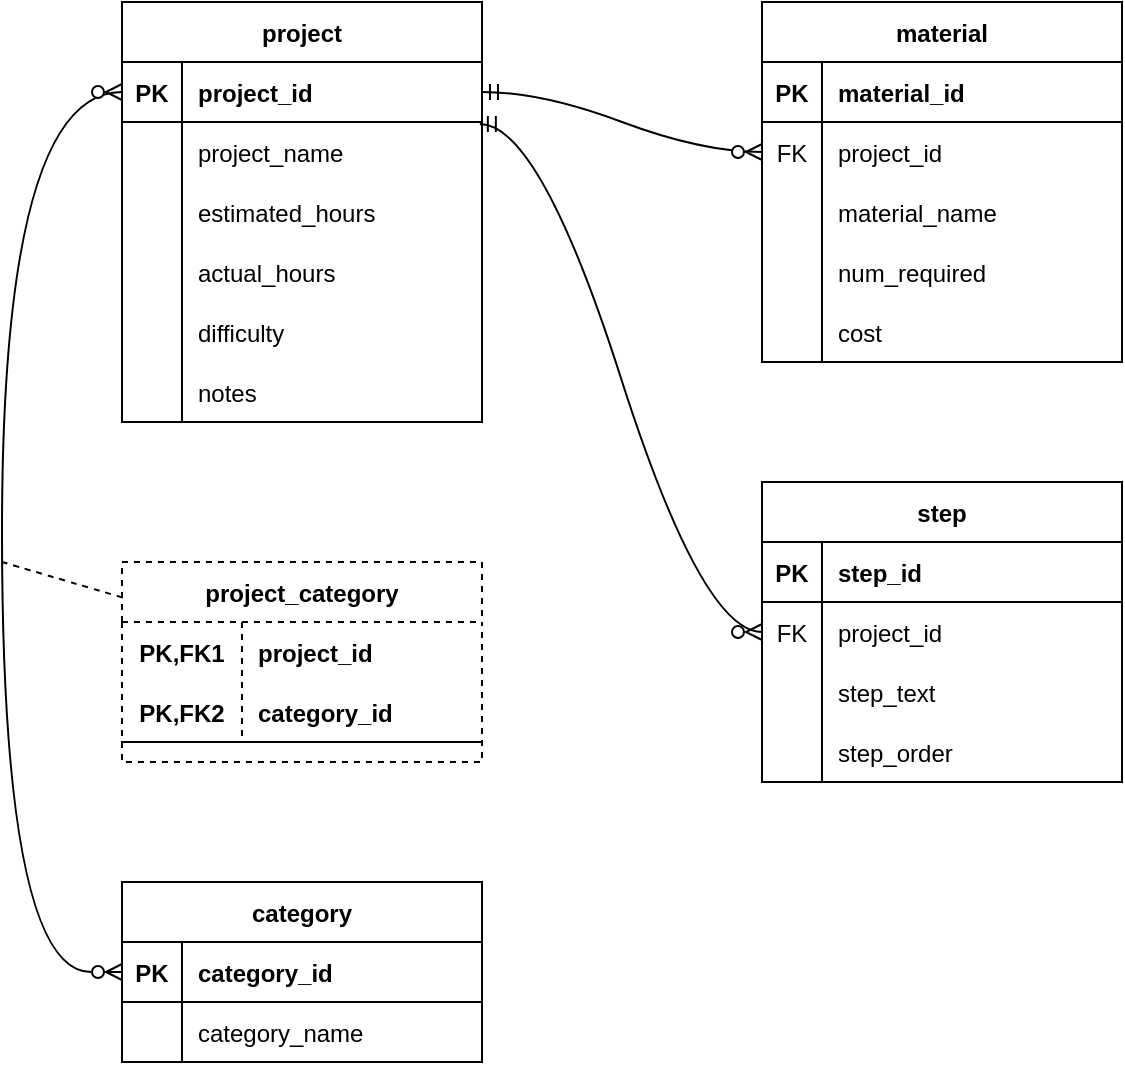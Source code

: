 <mxfile version="20.8.16" type="device"><diagram name="Page-1" id="wb2oVR62YUAqfB6GyaxO"><mxGraphModel dx="1098" dy="688" grid="1" gridSize="10" guides="1" tooltips="1" connect="1" arrows="1" fold="1" page="1" pageScale="1" pageWidth="850" pageHeight="1100" math="0" shadow="0"><root><mxCell id="0"/><mxCell id="1" parent="0"/><mxCell id="CG8Zy3X89rJzRgZNTQ26-1" value="project" style="shape=table;startSize=30;container=1;collapsible=1;childLayout=tableLayout;fixedRows=1;rowLines=0;fontStyle=1;align=center;resizeLast=1;" parent="1" vertex="1"><mxGeometry x="80" y="40" width="180" height="210" as="geometry"><mxRectangle x="40" y="40" width="80" height="30" as="alternateBounds"/></mxGeometry></mxCell><mxCell id="CG8Zy3X89rJzRgZNTQ26-2" value="" style="shape=tableRow;horizontal=0;startSize=0;swimlaneHead=0;swimlaneBody=0;fillColor=none;collapsible=0;dropTarget=0;points=[[0,0.5],[1,0.5]];portConstraint=eastwest;top=0;left=0;right=0;bottom=1;" parent="CG8Zy3X89rJzRgZNTQ26-1" vertex="1"><mxGeometry y="30" width="180" height="30" as="geometry"/></mxCell><mxCell id="CG8Zy3X89rJzRgZNTQ26-3" value="PK" style="shape=partialRectangle;connectable=0;fillColor=none;top=0;left=0;bottom=0;right=0;fontStyle=1;overflow=hidden;" parent="CG8Zy3X89rJzRgZNTQ26-2" vertex="1"><mxGeometry width="30" height="30" as="geometry"><mxRectangle width="30" height="30" as="alternateBounds"/></mxGeometry></mxCell><mxCell id="CG8Zy3X89rJzRgZNTQ26-4" value="project_id" style="shape=partialRectangle;connectable=0;fillColor=none;top=0;left=0;bottom=0;right=0;align=left;spacingLeft=6;fontStyle=1;overflow=hidden;" parent="CG8Zy3X89rJzRgZNTQ26-2" vertex="1"><mxGeometry x="30" width="150" height="30" as="geometry"><mxRectangle width="150" height="30" as="alternateBounds"/></mxGeometry></mxCell><mxCell id="CG8Zy3X89rJzRgZNTQ26-5" value="" style="shape=tableRow;horizontal=0;startSize=0;swimlaneHead=0;swimlaneBody=0;fillColor=none;collapsible=0;dropTarget=0;points=[[0,0.5],[1,0.5]];portConstraint=eastwest;top=0;left=0;right=0;bottom=0;" parent="CG8Zy3X89rJzRgZNTQ26-1" vertex="1"><mxGeometry y="60" width="180" height="30" as="geometry"/></mxCell><mxCell id="CG8Zy3X89rJzRgZNTQ26-6" value="" style="shape=partialRectangle;connectable=0;fillColor=none;top=0;left=0;bottom=0;right=0;editable=1;overflow=hidden;" parent="CG8Zy3X89rJzRgZNTQ26-5" vertex="1"><mxGeometry width="30" height="30" as="geometry"><mxRectangle width="30" height="30" as="alternateBounds"/></mxGeometry></mxCell><mxCell id="CG8Zy3X89rJzRgZNTQ26-7" value="project_name" style="shape=partialRectangle;connectable=0;fillColor=none;top=0;left=0;bottom=0;right=0;align=left;spacingLeft=6;overflow=hidden;" parent="CG8Zy3X89rJzRgZNTQ26-5" vertex="1"><mxGeometry x="30" width="150" height="30" as="geometry"><mxRectangle width="150" height="30" as="alternateBounds"/></mxGeometry></mxCell><mxCell id="CG8Zy3X89rJzRgZNTQ26-8" value="" style="shape=tableRow;horizontal=0;startSize=0;swimlaneHead=0;swimlaneBody=0;fillColor=none;collapsible=0;dropTarget=0;points=[[0,0.5],[1,0.5]];portConstraint=eastwest;top=0;left=0;right=0;bottom=0;" parent="CG8Zy3X89rJzRgZNTQ26-1" vertex="1"><mxGeometry y="90" width="180" height="30" as="geometry"/></mxCell><mxCell id="CG8Zy3X89rJzRgZNTQ26-9" value="" style="shape=partialRectangle;connectable=0;fillColor=none;top=0;left=0;bottom=0;right=0;editable=1;overflow=hidden;" parent="CG8Zy3X89rJzRgZNTQ26-8" vertex="1"><mxGeometry width="30" height="30" as="geometry"><mxRectangle width="30" height="30" as="alternateBounds"/></mxGeometry></mxCell><mxCell id="CG8Zy3X89rJzRgZNTQ26-10" value="estimated_hours" style="shape=partialRectangle;connectable=0;fillColor=none;top=0;left=0;bottom=0;right=0;align=left;spacingLeft=6;overflow=hidden;" parent="CG8Zy3X89rJzRgZNTQ26-8" vertex="1"><mxGeometry x="30" width="150" height="30" as="geometry"><mxRectangle width="150" height="30" as="alternateBounds"/></mxGeometry></mxCell><mxCell id="CG8Zy3X89rJzRgZNTQ26-11" value="" style="shape=tableRow;horizontal=0;startSize=0;swimlaneHead=0;swimlaneBody=0;fillColor=none;collapsible=0;dropTarget=0;points=[[0,0.5],[1,0.5]];portConstraint=eastwest;top=0;left=0;right=0;bottom=0;" parent="CG8Zy3X89rJzRgZNTQ26-1" vertex="1"><mxGeometry y="120" width="180" height="30" as="geometry"/></mxCell><mxCell id="CG8Zy3X89rJzRgZNTQ26-12" value="" style="shape=partialRectangle;connectable=0;fillColor=none;top=0;left=0;bottom=0;right=0;editable=1;overflow=hidden;" parent="CG8Zy3X89rJzRgZNTQ26-11" vertex="1"><mxGeometry width="30" height="30" as="geometry"><mxRectangle width="30" height="30" as="alternateBounds"/></mxGeometry></mxCell><mxCell id="CG8Zy3X89rJzRgZNTQ26-13" value="actual_hours" style="shape=partialRectangle;connectable=0;fillColor=none;top=0;left=0;bottom=0;right=0;align=left;spacingLeft=6;overflow=hidden;" parent="CG8Zy3X89rJzRgZNTQ26-11" vertex="1"><mxGeometry x="30" width="150" height="30" as="geometry"><mxRectangle width="150" height="30" as="alternateBounds"/></mxGeometry></mxCell><mxCell id="CG8Zy3X89rJzRgZNTQ26-17" style="shape=tableRow;horizontal=0;startSize=0;swimlaneHead=0;swimlaneBody=0;fillColor=none;collapsible=0;dropTarget=0;points=[[0,0.5],[1,0.5]];portConstraint=eastwest;top=0;left=0;right=0;bottom=0;" parent="CG8Zy3X89rJzRgZNTQ26-1" vertex="1"><mxGeometry y="150" width="180" height="30" as="geometry"/></mxCell><mxCell id="CG8Zy3X89rJzRgZNTQ26-18" style="shape=partialRectangle;connectable=0;fillColor=none;top=0;left=0;bottom=0;right=0;editable=1;overflow=hidden;" parent="CG8Zy3X89rJzRgZNTQ26-17" vertex="1"><mxGeometry width="30" height="30" as="geometry"><mxRectangle width="30" height="30" as="alternateBounds"/></mxGeometry></mxCell><mxCell id="CG8Zy3X89rJzRgZNTQ26-19" value="difficulty" style="shape=partialRectangle;connectable=0;fillColor=none;top=0;left=0;bottom=0;right=0;align=left;spacingLeft=6;overflow=hidden;" parent="CG8Zy3X89rJzRgZNTQ26-17" vertex="1"><mxGeometry x="30" width="150" height="30" as="geometry"><mxRectangle width="150" height="30" as="alternateBounds"/></mxGeometry></mxCell><mxCell id="CG8Zy3X89rJzRgZNTQ26-14" style="shape=tableRow;horizontal=0;startSize=0;swimlaneHead=0;swimlaneBody=0;fillColor=none;collapsible=0;dropTarget=0;points=[[0,0.5],[1,0.5]];portConstraint=eastwest;top=0;left=0;right=0;bottom=0;" parent="CG8Zy3X89rJzRgZNTQ26-1" vertex="1"><mxGeometry y="180" width="180" height="30" as="geometry"/></mxCell><mxCell id="CG8Zy3X89rJzRgZNTQ26-15" style="shape=partialRectangle;connectable=0;fillColor=none;top=0;left=0;bottom=0;right=0;editable=1;overflow=hidden;" parent="CG8Zy3X89rJzRgZNTQ26-14" vertex="1"><mxGeometry width="30" height="30" as="geometry"><mxRectangle width="30" height="30" as="alternateBounds"/></mxGeometry></mxCell><mxCell id="CG8Zy3X89rJzRgZNTQ26-16" value="notes" style="shape=partialRectangle;connectable=0;fillColor=none;top=0;left=0;bottom=0;right=0;align=left;spacingLeft=6;overflow=hidden;" parent="CG8Zy3X89rJzRgZNTQ26-14" vertex="1"><mxGeometry x="30" width="150" height="30" as="geometry"><mxRectangle width="150" height="30" as="alternateBounds"/></mxGeometry></mxCell><mxCell id="CG8Zy3X89rJzRgZNTQ26-20" value="material" style="shape=table;startSize=30;container=1;collapsible=1;childLayout=tableLayout;fixedRows=1;rowLines=0;fontStyle=1;align=center;resizeLast=1;" parent="1" vertex="1"><mxGeometry x="400" y="40" width="180" height="180" as="geometry"/></mxCell><mxCell id="CG8Zy3X89rJzRgZNTQ26-21" value="" style="shape=tableRow;horizontal=0;startSize=0;swimlaneHead=0;swimlaneBody=0;fillColor=none;collapsible=0;dropTarget=0;points=[[0,0.5],[1,0.5]];portConstraint=eastwest;top=0;left=0;right=0;bottom=1;" parent="CG8Zy3X89rJzRgZNTQ26-20" vertex="1"><mxGeometry y="30" width="180" height="30" as="geometry"/></mxCell><mxCell id="CG8Zy3X89rJzRgZNTQ26-22" value="PK" style="shape=partialRectangle;connectable=0;fillColor=none;top=0;left=0;bottom=0;right=0;fontStyle=1;overflow=hidden;" parent="CG8Zy3X89rJzRgZNTQ26-21" vertex="1"><mxGeometry width="30" height="30" as="geometry"><mxRectangle width="30" height="30" as="alternateBounds"/></mxGeometry></mxCell><mxCell id="CG8Zy3X89rJzRgZNTQ26-23" value="material_id" style="shape=partialRectangle;connectable=0;fillColor=none;top=0;left=0;bottom=0;right=0;align=left;spacingLeft=6;fontStyle=1;overflow=hidden;" parent="CG8Zy3X89rJzRgZNTQ26-21" vertex="1"><mxGeometry x="30" width="150" height="30" as="geometry"><mxRectangle width="150" height="30" as="alternateBounds"/></mxGeometry></mxCell><mxCell id="CG8Zy3X89rJzRgZNTQ26-24" value="" style="shape=tableRow;horizontal=0;startSize=0;swimlaneHead=0;swimlaneBody=0;fillColor=none;collapsible=0;dropTarget=0;points=[[0,0.5],[1,0.5]];portConstraint=eastwest;top=0;left=0;right=0;bottom=0;" parent="CG8Zy3X89rJzRgZNTQ26-20" vertex="1"><mxGeometry y="60" width="180" height="30" as="geometry"/></mxCell><mxCell id="CG8Zy3X89rJzRgZNTQ26-25" value="FK" style="shape=partialRectangle;connectable=0;fillColor=none;top=0;left=0;bottom=0;right=0;editable=1;overflow=hidden;" parent="CG8Zy3X89rJzRgZNTQ26-24" vertex="1"><mxGeometry width="30" height="30" as="geometry"><mxRectangle width="30" height="30" as="alternateBounds"/></mxGeometry></mxCell><mxCell id="CG8Zy3X89rJzRgZNTQ26-26" value="project_id" style="shape=partialRectangle;connectable=0;fillColor=none;top=0;left=0;bottom=0;right=0;align=left;spacingLeft=6;overflow=hidden;" parent="CG8Zy3X89rJzRgZNTQ26-24" vertex="1"><mxGeometry x="30" width="150" height="30" as="geometry"><mxRectangle width="150" height="30" as="alternateBounds"/></mxGeometry></mxCell><mxCell id="CG8Zy3X89rJzRgZNTQ26-27" value="" style="shape=tableRow;horizontal=0;startSize=0;swimlaneHead=0;swimlaneBody=0;fillColor=none;collapsible=0;dropTarget=0;points=[[0,0.5],[1,0.5]];portConstraint=eastwest;top=0;left=0;right=0;bottom=0;" parent="CG8Zy3X89rJzRgZNTQ26-20" vertex="1"><mxGeometry y="90" width="180" height="30" as="geometry"/></mxCell><mxCell id="CG8Zy3X89rJzRgZNTQ26-28" value="" style="shape=partialRectangle;connectable=0;fillColor=none;top=0;left=0;bottom=0;right=0;editable=1;overflow=hidden;" parent="CG8Zy3X89rJzRgZNTQ26-27" vertex="1"><mxGeometry width="30" height="30" as="geometry"><mxRectangle width="30" height="30" as="alternateBounds"/></mxGeometry></mxCell><mxCell id="CG8Zy3X89rJzRgZNTQ26-29" value="material_name" style="shape=partialRectangle;connectable=0;fillColor=none;top=0;left=0;bottom=0;right=0;align=left;spacingLeft=6;overflow=hidden;" parent="CG8Zy3X89rJzRgZNTQ26-27" vertex="1"><mxGeometry x="30" width="150" height="30" as="geometry"><mxRectangle width="150" height="30" as="alternateBounds"/></mxGeometry></mxCell><mxCell id="CG8Zy3X89rJzRgZNTQ26-30" value="" style="shape=tableRow;horizontal=0;startSize=0;swimlaneHead=0;swimlaneBody=0;fillColor=none;collapsible=0;dropTarget=0;points=[[0,0.5],[1,0.5]];portConstraint=eastwest;top=0;left=0;right=0;bottom=0;" parent="CG8Zy3X89rJzRgZNTQ26-20" vertex="1"><mxGeometry y="120" width="180" height="30" as="geometry"/></mxCell><mxCell id="CG8Zy3X89rJzRgZNTQ26-31" value="" style="shape=partialRectangle;connectable=0;fillColor=none;top=0;left=0;bottom=0;right=0;editable=1;overflow=hidden;" parent="CG8Zy3X89rJzRgZNTQ26-30" vertex="1"><mxGeometry width="30" height="30" as="geometry"><mxRectangle width="30" height="30" as="alternateBounds"/></mxGeometry></mxCell><mxCell id="CG8Zy3X89rJzRgZNTQ26-32" value="num_required" style="shape=partialRectangle;connectable=0;fillColor=none;top=0;left=0;bottom=0;right=0;align=left;spacingLeft=6;overflow=hidden;" parent="CG8Zy3X89rJzRgZNTQ26-30" vertex="1"><mxGeometry x="30" width="150" height="30" as="geometry"><mxRectangle width="150" height="30" as="alternateBounds"/></mxGeometry></mxCell><mxCell id="CG8Zy3X89rJzRgZNTQ26-33" style="shape=tableRow;horizontal=0;startSize=0;swimlaneHead=0;swimlaneBody=0;fillColor=none;collapsible=0;dropTarget=0;points=[[0,0.5],[1,0.5]];portConstraint=eastwest;top=0;left=0;right=0;bottom=0;" parent="CG8Zy3X89rJzRgZNTQ26-20" vertex="1"><mxGeometry y="150" width="180" height="30" as="geometry"/></mxCell><mxCell id="CG8Zy3X89rJzRgZNTQ26-34" style="shape=partialRectangle;connectable=0;fillColor=none;top=0;left=0;bottom=0;right=0;editable=1;overflow=hidden;" parent="CG8Zy3X89rJzRgZNTQ26-33" vertex="1"><mxGeometry width="30" height="30" as="geometry"><mxRectangle width="30" height="30" as="alternateBounds"/></mxGeometry></mxCell><mxCell id="CG8Zy3X89rJzRgZNTQ26-35" value="cost" style="shape=partialRectangle;connectable=0;fillColor=none;top=0;left=0;bottom=0;right=0;align=left;spacingLeft=6;overflow=hidden;" parent="CG8Zy3X89rJzRgZNTQ26-33" vertex="1"><mxGeometry x="30" width="150" height="30" as="geometry"><mxRectangle width="150" height="30" as="alternateBounds"/></mxGeometry></mxCell><mxCell id="CG8Zy3X89rJzRgZNTQ26-36" value="step" style="shape=table;startSize=30;container=1;collapsible=1;childLayout=tableLayout;fixedRows=1;rowLines=0;fontStyle=1;align=center;resizeLast=1;" parent="1" vertex="1"><mxGeometry x="400" y="280" width="180" height="150" as="geometry"/></mxCell><mxCell id="CG8Zy3X89rJzRgZNTQ26-37" value="" style="shape=tableRow;horizontal=0;startSize=0;swimlaneHead=0;swimlaneBody=0;fillColor=none;collapsible=0;dropTarget=0;points=[[0,0.5],[1,0.5]];portConstraint=eastwest;top=0;left=0;right=0;bottom=1;" parent="CG8Zy3X89rJzRgZNTQ26-36" vertex="1"><mxGeometry y="30" width="180" height="30" as="geometry"/></mxCell><mxCell id="CG8Zy3X89rJzRgZNTQ26-38" value="PK" style="shape=partialRectangle;connectable=0;fillColor=none;top=0;left=0;bottom=0;right=0;fontStyle=1;overflow=hidden;" parent="CG8Zy3X89rJzRgZNTQ26-37" vertex="1"><mxGeometry width="30" height="30" as="geometry"><mxRectangle width="30" height="30" as="alternateBounds"/></mxGeometry></mxCell><mxCell id="CG8Zy3X89rJzRgZNTQ26-39" value="step_id" style="shape=partialRectangle;connectable=0;fillColor=none;top=0;left=0;bottom=0;right=0;align=left;spacingLeft=6;fontStyle=1;overflow=hidden;" parent="CG8Zy3X89rJzRgZNTQ26-37" vertex="1"><mxGeometry x="30" width="150" height="30" as="geometry"><mxRectangle width="150" height="30" as="alternateBounds"/></mxGeometry></mxCell><mxCell id="CG8Zy3X89rJzRgZNTQ26-40" value="" style="shape=tableRow;horizontal=0;startSize=0;swimlaneHead=0;swimlaneBody=0;fillColor=none;collapsible=0;dropTarget=0;points=[[0,0.5],[1,0.5]];portConstraint=eastwest;top=0;left=0;right=0;bottom=0;" parent="CG8Zy3X89rJzRgZNTQ26-36" vertex="1"><mxGeometry y="60" width="180" height="30" as="geometry"/></mxCell><mxCell id="CG8Zy3X89rJzRgZNTQ26-41" value="FK" style="shape=partialRectangle;connectable=0;fillColor=none;top=0;left=0;bottom=0;right=0;editable=1;overflow=hidden;" parent="CG8Zy3X89rJzRgZNTQ26-40" vertex="1"><mxGeometry width="30" height="30" as="geometry"><mxRectangle width="30" height="30" as="alternateBounds"/></mxGeometry></mxCell><mxCell id="CG8Zy3X89rJzRgZNTQ26-42" value="project_id" style="shape=partialRectangle;connectable=0;fillColor=none;top=0;left=0;bottom=0;right=0;align=left;spacingLeft=6;overflow=hidden;" parent="CG8Zy3X89rJzRgZNTQ26-40" vertex="1"><mxGeometry x="30" width="150" height="30" as="geometry"><mxRectangle width="150" height="30" as="alternateBounds"/></mxGeometry></mxCell><mxCell id="CG8Zy3X89rJzRgZNTQ26-43" value="" style="shape=tableRow;horizontal=0;startSize=0;swimlaneHead=0;swimlaneBody=0;fillColor=none;collapsible=0;dropTarget=0;points=[[0,0.5],[1,0.5]];portConstraint=eastwest;top=0;left=0;right=0;bottom=0;" parent="CG8Zy3X89rJzRgZNTQ26-36" vertex="1"><mxGeometry y="90" width="180" height="30" as="geometry"/></mxCell><mxCell id="CG8Zy3X89rJzRgZNTQ26-44" value="" style="shape=partialRectangle;connectable=0;fillColor=none;top=0;left=0;bottom=0;right=0;editable=1;overflow=hidden;" parent="CG8Zy3X89rJzRgZNTQ26-43" vertex="1"><mxGeometry width="30" height="30" as="geometry"><mxRectangle width="30" height="30" as="alternateBounds"/></mxGeometry></mxCell><mxCell id="CG8Zy3X89rJzRgZNTQ26-45" value="step_text" style="shape=partialRectangle;connectable=0;fillColor=none;top=0;left=0;bottom=0;right=0;align=left;spacingLeft=6;overflow=hidden;" parent="CG8Zy3X89rJzRgZNTQ26-43" vertex="1"><mxGeometry x="30" width="150" height="30" as="geometry"><mxRectangle width="150" height="30" as="alternateBounds"/></mxGeometry></mxCell><mxCell id="CG8Zy3X89rJzRgZNTQ26-46" value="" style="shape=tableRow;horizontal=0;startSize=0;swimlaneHead=0;swimlaneBody=0;fillColor=none;collapsible=0;dropTarget=0;points=[[0,0.5],[1,0.5]];portConstraint=eastwest;top=0;left=0;right=0;bottom=0;" parent="CG8Zy3X89rJzRgZNTQ26-36" vertex="1"><mxGeometry y="120" width="180" height="30" as="geometry"/></mxCell><mxCell id="CG8Zy3X89rJzRgZNTQ26-47" value="" style="shape=partialRectangle;connectable=0;fillColor=none;top=0;left=0;bottom=0;right=0;editable=1;overflow=hidden;" parent="CG8Zy3X89rJzRgZNTQ26-46" vertex="1"><mxGeometry width="30" height="30" as="geometry"><mxRectangle width="30" height="30" as="alternateBounds"/></mxGeometry></mxCell><mxCell id="CG8Zy3X89rJzRgZNTQ26-48" value="step_order" style="shape=partialRectangle;connectable=0;fillColor=none;top=0;left=0;bottom=0;right=0;align=left;spacingLeft=6;overflow=hidden;" parent="CG8Zy3X89rJzRgZNTQ26-46" vertex="1"><mxGeometry x="30" width="150" height="30" as="geometry"><mxRectangle width="150" height="30" as="alternateBounds"/></mxGeometry></mxCell><mxCell id="CG8Zy3X89rJzRgZNTQ26-49" value="project_category" style="shape=table;startSize=30;container=1;collapsible=1;childLayout=tableLayout;fixedRows=1;rowLines=0;fontStyle=1;align=center;resizeLast=1;fillStyle=dashed;dashed=1;" parent="1" vertex="1"><mxGeometry x="80" y="320" width="180" height="100" as="geometry"/></mxCell><mxCell id="CG8Zy3X89rJzRgZNTQ26-50" value="" style="shape=tableRow;horizontal=0;startSize=0;swimlaneHead=0;swimlaneBody=0;fillColor=none;collapsible=0;dropTarget=0;points=[[0,0.5],[1,0.5]];portConstraint=eastwest;top=0;left=0;right=0;bottom=0;" parent="CG8Zy3X89rJzRgZNTQ26-49" vertex="1"><mxGeometry y="30" width="180" height="30" as="geometry"/></mxCell><mxCell id="CG8Zy3X89rJzRgZNTQ26-51" value="PK,FK1" style="shape=partialRectangle;connectable=0;fillColor=none;top=0;left=0;bottom=0;right=0;fontStyle=1;overflow=hidden;" parent="CG8Zy3X89rJzRgZNTQ26-50" vertex="1"><mxGeometry width="60" height="30" as="geometry"><mxRectangle width="60" height="30" as="alternateBounds"/></mxGeometry></mxCell><mxCell id="CG8Zy3X89rJzRgZNTQ26-52" value="project_id" style="shape=partialRectangle;connectable=0;fillColor=none;top=0;left=0;bottom=0;right=0;align=left;spacingLeft=6;fontStyle=1;overflow=hidden;" parent="CG8Zy3X89rJzRgZNTQ26-50" vertex="1"><mxGeometry x="60" width="120" height="30" as="geometry"><mxRectangle width="120" height="30" as="alternateBounds"/></mxGeometry></mxCell><mxCell id="CG8Zy3X89rJzRgZNTQ26-53" value="" style="shape=tableRow;horizontal=0;startSize=0;swimlaneHead=0;swimlaneBody=0;fillColor=none;collapsible=0;dropTarget=0;points=[[0,0.5],[1,0.5]];portConstraint=eastwest;top=0;left=0;right=0;bottom=1;" parent="CG8Zy3X89rJzRgZNTQ26-49" vertex="1"><mxGeometry y="60" width="180" height="30" as="geometry"/></mxCell><mxCell id="CG8Zy3X89rJzRgZNTQ26-54" value="PK,FK2" style="shape=partialRectangle;connectable=0;fillColor=none;top=0;left=0;bottom=0;right=0;fontStyle=1;overflow=hidden;" parent="CG8Zy3X89rJzRgZNTQ26-53" vertex="1"><mxGeometry width="60" height="30" as="geometry"><mxRectangle width="60" height="30" as="alternateBounds"/></mxGeometry></mxCell><mxCell id="CG8Zy3X89rJzRgZNTQ26-55" value="category_id" style="shape=partialRectangle;connectable=0;fillColor=none;top=0;left=0;bottom=0;right=0;align=left;spacingLeft=6;fontStyle=1;overflow=hidden;" parent="CG8Zy3X89rJzRgZNTQ26-53" vertex="1"><mxGeometry x="60" width="120" height="30" as="geometry"><mxRectangle width="120" height="30" as="alternateBounds"/></mxGeometry></mxCell><mxCell id="CG8Zy3X89rJzRgZNTQ26-62" value="category" style="shape=table;startSize=30;container=1;collapsible=1;childLayout=tableLayout;fixedRows=1;rowLines=0;fontStyle=1;align=center;resizeLast=1;" parent="1" vertex="1"><mxGeometry x="80" y="480" width="180" height="90" as="geometry"/></mxCell><mxCell id="CG8Zy3X89rJzRgZNTQ26-63" value="" style="shape=tableRow;horizontal=0;startSize=0;swimlaneHead=0;swimlaneBody=0;fillColor=none;collapsible=0;dropTarget=0;points=[[0,0.5],[1,0.5]];portConstraint=eastwest;top=0;left=0;right=0;bottom=1;" parent="CG8Zy3X89rJzRgZNTQ26-62" vertex="1"><mxGeometry y="30" width="180" height="30" as="geometry"/></mxCell><mxCell id="CG8Zy3X89rJzRgZNTQ26-64" value="PK" style="shape=partialRectangle;connectable=0;fillColor=none;top=0;left=0;bottom=0;right=0;fontStyle=1;overflow=hidden;" parent="CG8Zy3X89rJzRgZNTQ26-63" vertex="1"><mxGeometry width="30" height="30" as="geometry"><mxRectangle width="30" height="30" as="alternateBounds"/></mxGeometry></mxCell><mxCell id="CG8Zy3X89rJzRgZNTQ26-65" value="category_id" style="shape=partialRectangle;connectable=0;fillColor=none;top=0;left=0;bottom=0;right=0;align=left;spacingLeft=6;fontStyle=1;overflow=hidden;" parent="CG8Zy3X89rJzRgZNTQ26-63" vertex="1"><mxGeometry x="30" width="150" height="30" as="geometry"><mxRectangle width="150" height="30" as="alternateBounds"/></mxGeometry></mxCell><mxCell id="CG8Zy3X89rJzRgZNTQ26-72" value="" style="shape=tableRow;horizontal=0;startSize=0;swimlaneHead=0;swimlaneBody=0;fillColor=none;collapsible=0;dropTarget=0;points=[[0,0.5],[1,0.5]];portConstraint=eastwest;top=0;left=0;right=0;bottom=0;" parent="CG8Zy3X89rJzRgZNTQ26-62" vertex="1"><mxGeometry y="60" width="180" height="30" as="geometry"/></mxCell><mxCell id="CG8Zy3X89rJzRgZNTQ26-73" value="" style="shape=partialRectangle;connectable=0;fillColor=none;top=0;left=0;bottom=0;right=0;editable=1;overflow=hidden;" parent="CG8Zy3X89rJzRgZNTQ26-72" vertex="1"><mxGeometry width="30" height="30" as="geometry"><mxRectangle width="30" height="30" as="alternateBounds"/></mxGeometry></mxCell><mxCell id="CG8Zy3X89rJzRgZNTQ26-74" value="category_name" style="shape=partialRectangle;connectable=0;fillColor=none;top=0;left=0;bottom=0;right=0;align=left;spacingLeft=6;overflow=hidden;" parent="CG8Zy3X89rJzRgZNTQ26-72" vertex="1"><mxGeometry x="30" width="150" height="30" as="geometry"><mxRectangle width="150" height="30" as="alternateBounds"/></mxGeometry></mxCell><mxCell id="CG8Zy3X89rJzRgZNTQ26-76" value="" style="edgeStyle=orthogonalEdgeStyle;fontSize=12;html=1;endArrow=ERzeroToMany;endFill=1;rounded=0;entryX=0;entryY=0.5;entryDx=0;entryDy=0;exitX=0;exitY=0.5;exitDx=0;exitDy=0;curved=1;startArrow=ERzeroToMany;startFill=0;" parent="1" source="CG8Zy3X89rJzRgZNTQ26-63" target="CG8Zy3X89rJzRgZNTQ26-2" edge="1"><mxGeometry width="100" height="100" relative="1" as="geometry"><mxPoint x="10" y="380" as="sourcePoint"/><mxPoint x="110" y="280" as="targetPoint"/><Array as="points"><mxPoint x="20" y="525"/><mxPoint x="20" y="85"/></Array></mxGeometry></mxCell><mxCell id="CG8Zy3X89rJzRgZNTQ26-77" value="" style="endArrow=none;html=1;rounded=0;curved=1;dashed=1;entryX=0.006;entryY=0.18;entryDx=0;entryDy=0;entryPerimeter=0;" parent="1" target="CG8Zy3X89rJzRgZNTQ26-49" edge="1"><mxGeometry relative="1" as="geometry"><mxPoint x="20" y="320" as="sourcePoint"/><mxPoint x="60" y="400" as="targetPoint"/></mxGeometry></mxCell><mxCell id="CG8Zy3X89rJzRgZNTQ26-78" value="" style="edgeStyle=entityRelationEdgeStyle;fontSize=12;html=1;endArrow=ERzeroToMany;endFill=1;rounded=0;curved=1;exitX=1;exitY=0.5;exitDx=0;exitDy=0;entryX=0;entryY=0.5;entryDx=0;entryDy=0;startArrow=ERmandOne;startFill=0;" parent="1" source="CG8Zy3X89rJzRgZNTQ26-2" target="CG8Zy3X89rJzRgZNTQ26-24" edge="1"><mxGeometry width="100" height="100" relative="1" as="geometry"><mxPoint x="270" y="330" as="sourcePoint"/><mxPoint x="370" y="230" as="targetPoint"/></mxGeometry></mxCell><mxCell id="CG8Zy3X89rJzRgZNTQ26-79" value="" style="edgeStyle=entityRelationEdgeStyle;fontSize=12;html=1;endArrow=ERzeroToMany;endFill=1;rounded=0;curved=1;entryX=0;entryY=0.5;entryDx=0;entryDy=0;exitX=0.994;exitY=1.033;exitDx=0;exitDy=0;exitPerimeter=0;startArrow=ERmandOne;startFill=0;" parent="1" source="CG8Zy3X89rJzRgZNTQ26-2" target="CG8Zy3X89rJzRgZNTQ26-40" edge="1"><mxGeometry width="100" height="100" relative="1" as="geometry"><mxPoint x="270" y="270" as="sourcePoint"/><mxPoint x="370" y="170" as="targetPoint"/></mxGeometry></mxCell></root></mxGraphModel></diagram></mxfile>